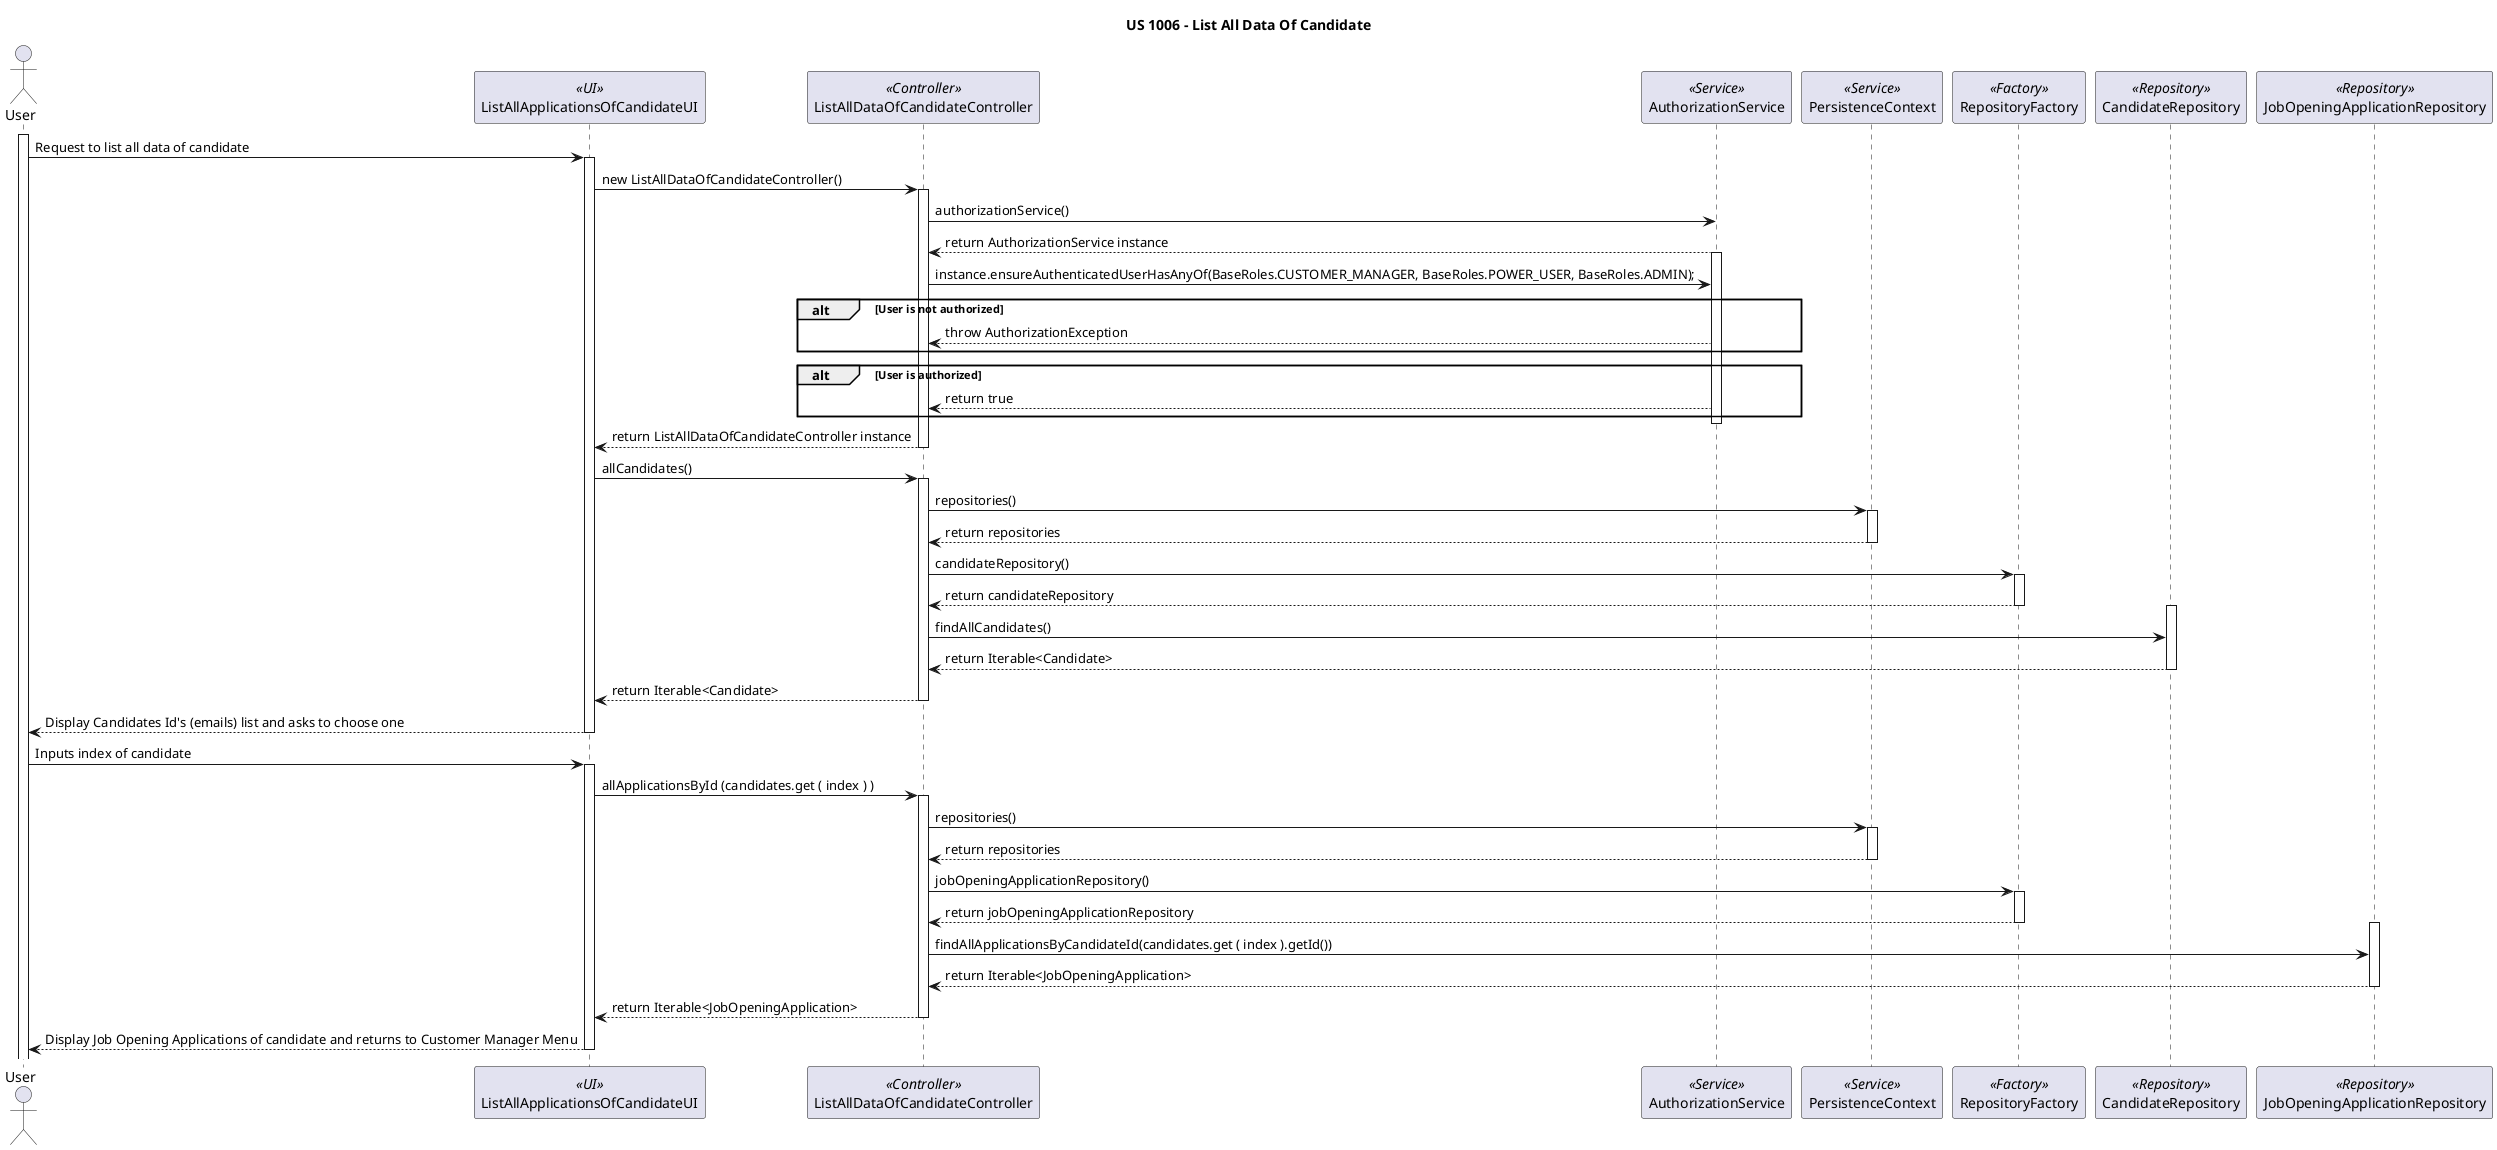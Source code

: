 @startuml

title US 1006 - List All Data Of Candidate

actor User as U
participant "ListAllApplicationsOfCandidateUI" as UI <<UI>>
participant "ListAllDataOfCandidateController" as C <<Controller>>
participant "AuthorizationService" as A <<Service>>
participant "PersistenceContext" as P <<Service>>
participant "RepositoryFactory" as RF <<Factory>>
participant "CandidateRepository" as CR <<Repository>>
participant "JobOpeningApplicationRepository" as JAR <<Repository>>

activate U
U -> UI: Request to list all data of candidate
activate UI
UI -> C: new ListAllDataOfCandidateController()
activate C
C -> A:authorizationService()
A --> C: return AuthorizationService instance
activate A
C ->A : instance.ensureAuthenticatedUserHasAnyOf(BaseRoles.CUSTOMER_MANAGER, BaseRoles.POWER_USER, BaseRoles.ADMIN);
alt User is not authorized
A --> C: throw AuthorizationException
end
alt User is authorized
A --> C: return true
end
deactivate A
C --> UI: return ListAllDataOfCandidateController instance
deactivate C
UI -> C : allCandidates()
activate C
C -> P: repositories()
activate P
P --> C: return repositories
deactivate P
C -> RF: candidateRepository()
activate RF
RF --> C: return candidateRepository
deactivate RF
activate CR
C -> CR: findAllCandidates()
CR --> C: return Iterable<Candidate>
deactivate CR
C --> UI: return Iterable<Candidate>
deactivate C
UI --> U: Display Candidates Id's (emails) list and asks to choose one
deactivate UI
U->UI: Inputs index of candidate
activate UI
UI -> C: allApplicationsById (candidates.get ( index ) )
activate C
C -> P: repositories()
activate P
P --> C: return repositories
deactivate P
C -> RF: jobOpeningApplicationRepository()
activate RF
RF --> C: return jobOpeningApplicationRepository
deactivate RF
activate JAR
C -> JAR: findAllApplicationsByCandidateId(candidates.get ( index ).getId())
JAR --> C: return Iterable<JobOpeningApplication>
deactivate JAR
C --> UI: return Iterable<JobOpeningApplication>
deactivate C
UI --> U: Display Job Opening Applications of candidate and returns to Customer Manager Menu
deactivate UI








@enduml